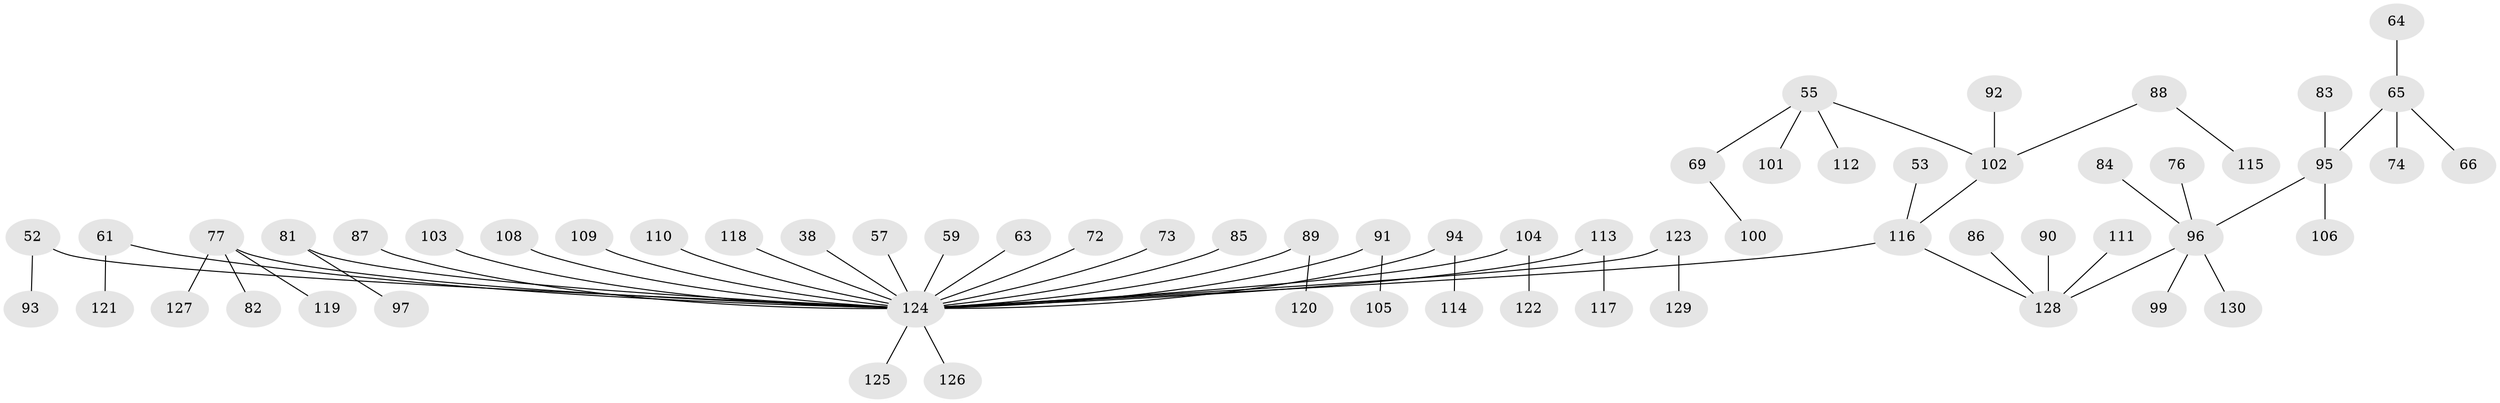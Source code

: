 // original degree distribution, {7: 0.015384615384615385, 3: 0.11538461538461539, 5: 0.03076923076923077, 2: 0.2692307692307692, 6: 0.007692307692307693, 4: 0.07692307692307693, 1: 0.4846153846153846}
// Generated by graph-tools (version 1.1) at 2025/53/03/09/25 04:53:29]
// undirected, 65 vertices, 64 edges
graph export_dot {
graph [start="1"]
  node [color=gray90,style=filled];
  38;
  52;
  53;
  55;
  57;
  59;
  61;
  63;
  64;
  65 [super="+48+37+62"];
  66;
  69;
  72;
  73;
  74;
  76;
  77 [super="+30+41"];
  81;
  82;
  83;
  84;
  85;
  86;
  87;
  88 [super="+79"];
  89;
  90;
  91;
  92;
  93;
  94;
  95 [super="+54+46"];
  96 [super="+50"];
  97;
  99;
  100;
  101;
  102 [super="+60+68+45"];
  103;
  104;
  105;
  106;
  108;
  109;
  110;
  111;
  112;
  113 [super="+71+107"];
  114;
  115;
  116 [super="+4"];
  117;
  118;
  119;
  120;
  121;
  122;
  123;
  124 [super="+28+70+98+22+67+56+35+78+33+34+58"];
  125;
  126;
  127;
  128 [super="+80+49"];
  129;
  130;
  38 -- 124;
  52 -- 93;
  52 -- 124;
  53 -- 116;
  55 -- 69;
  55 -- 101;
  55 -- 112;
  55 -- 102;
  57 -- 124;
  59 -- 124;
  61 -- 121;
  61 -- 124;
  63 -- 124;
  64 -- 65;
  65 -- 66;
  65 -- 74;
  65 -- 95;
  69 -- 100;
  72 -- 124;
  73 -- 124;
  76 -- 96;
  77 -- 82;
  77 -- 119;
  77 -- 127;
  77 -- 124;
  81 -- 97;
  81 -- 124;
  83 -- 95;
  84 -- 96;
  85 -- 124;
  86 -- 128;
  87 -- 124;
  88 -- 115;
  88 -- 102;
  89 -- 120;
  89 -- 124;
  90 -- 128;
  91 -- 105;
  91 -- 124;
  92 -- 102;
  94 -- 114;
  94 -- 124;
  95 -- 106;
  95 -- 96;
  96 -- 99;
  96 -- 130;
  96 -- 128;
  102 -- 116;
  103 -- 124;
  104 -- 122;
  104 -- 124;
  108 -- 124;
  109 -- 124;
  110 -- 124;
  111 -- 128;
  113 -- 117;
  113 -- 124;
  116 -- 128;
  116 -- 124;
  118 -- 124;
  123 -- 129;
  123 -- 124;
  124 -- 126;
  124 -- 125;
}
